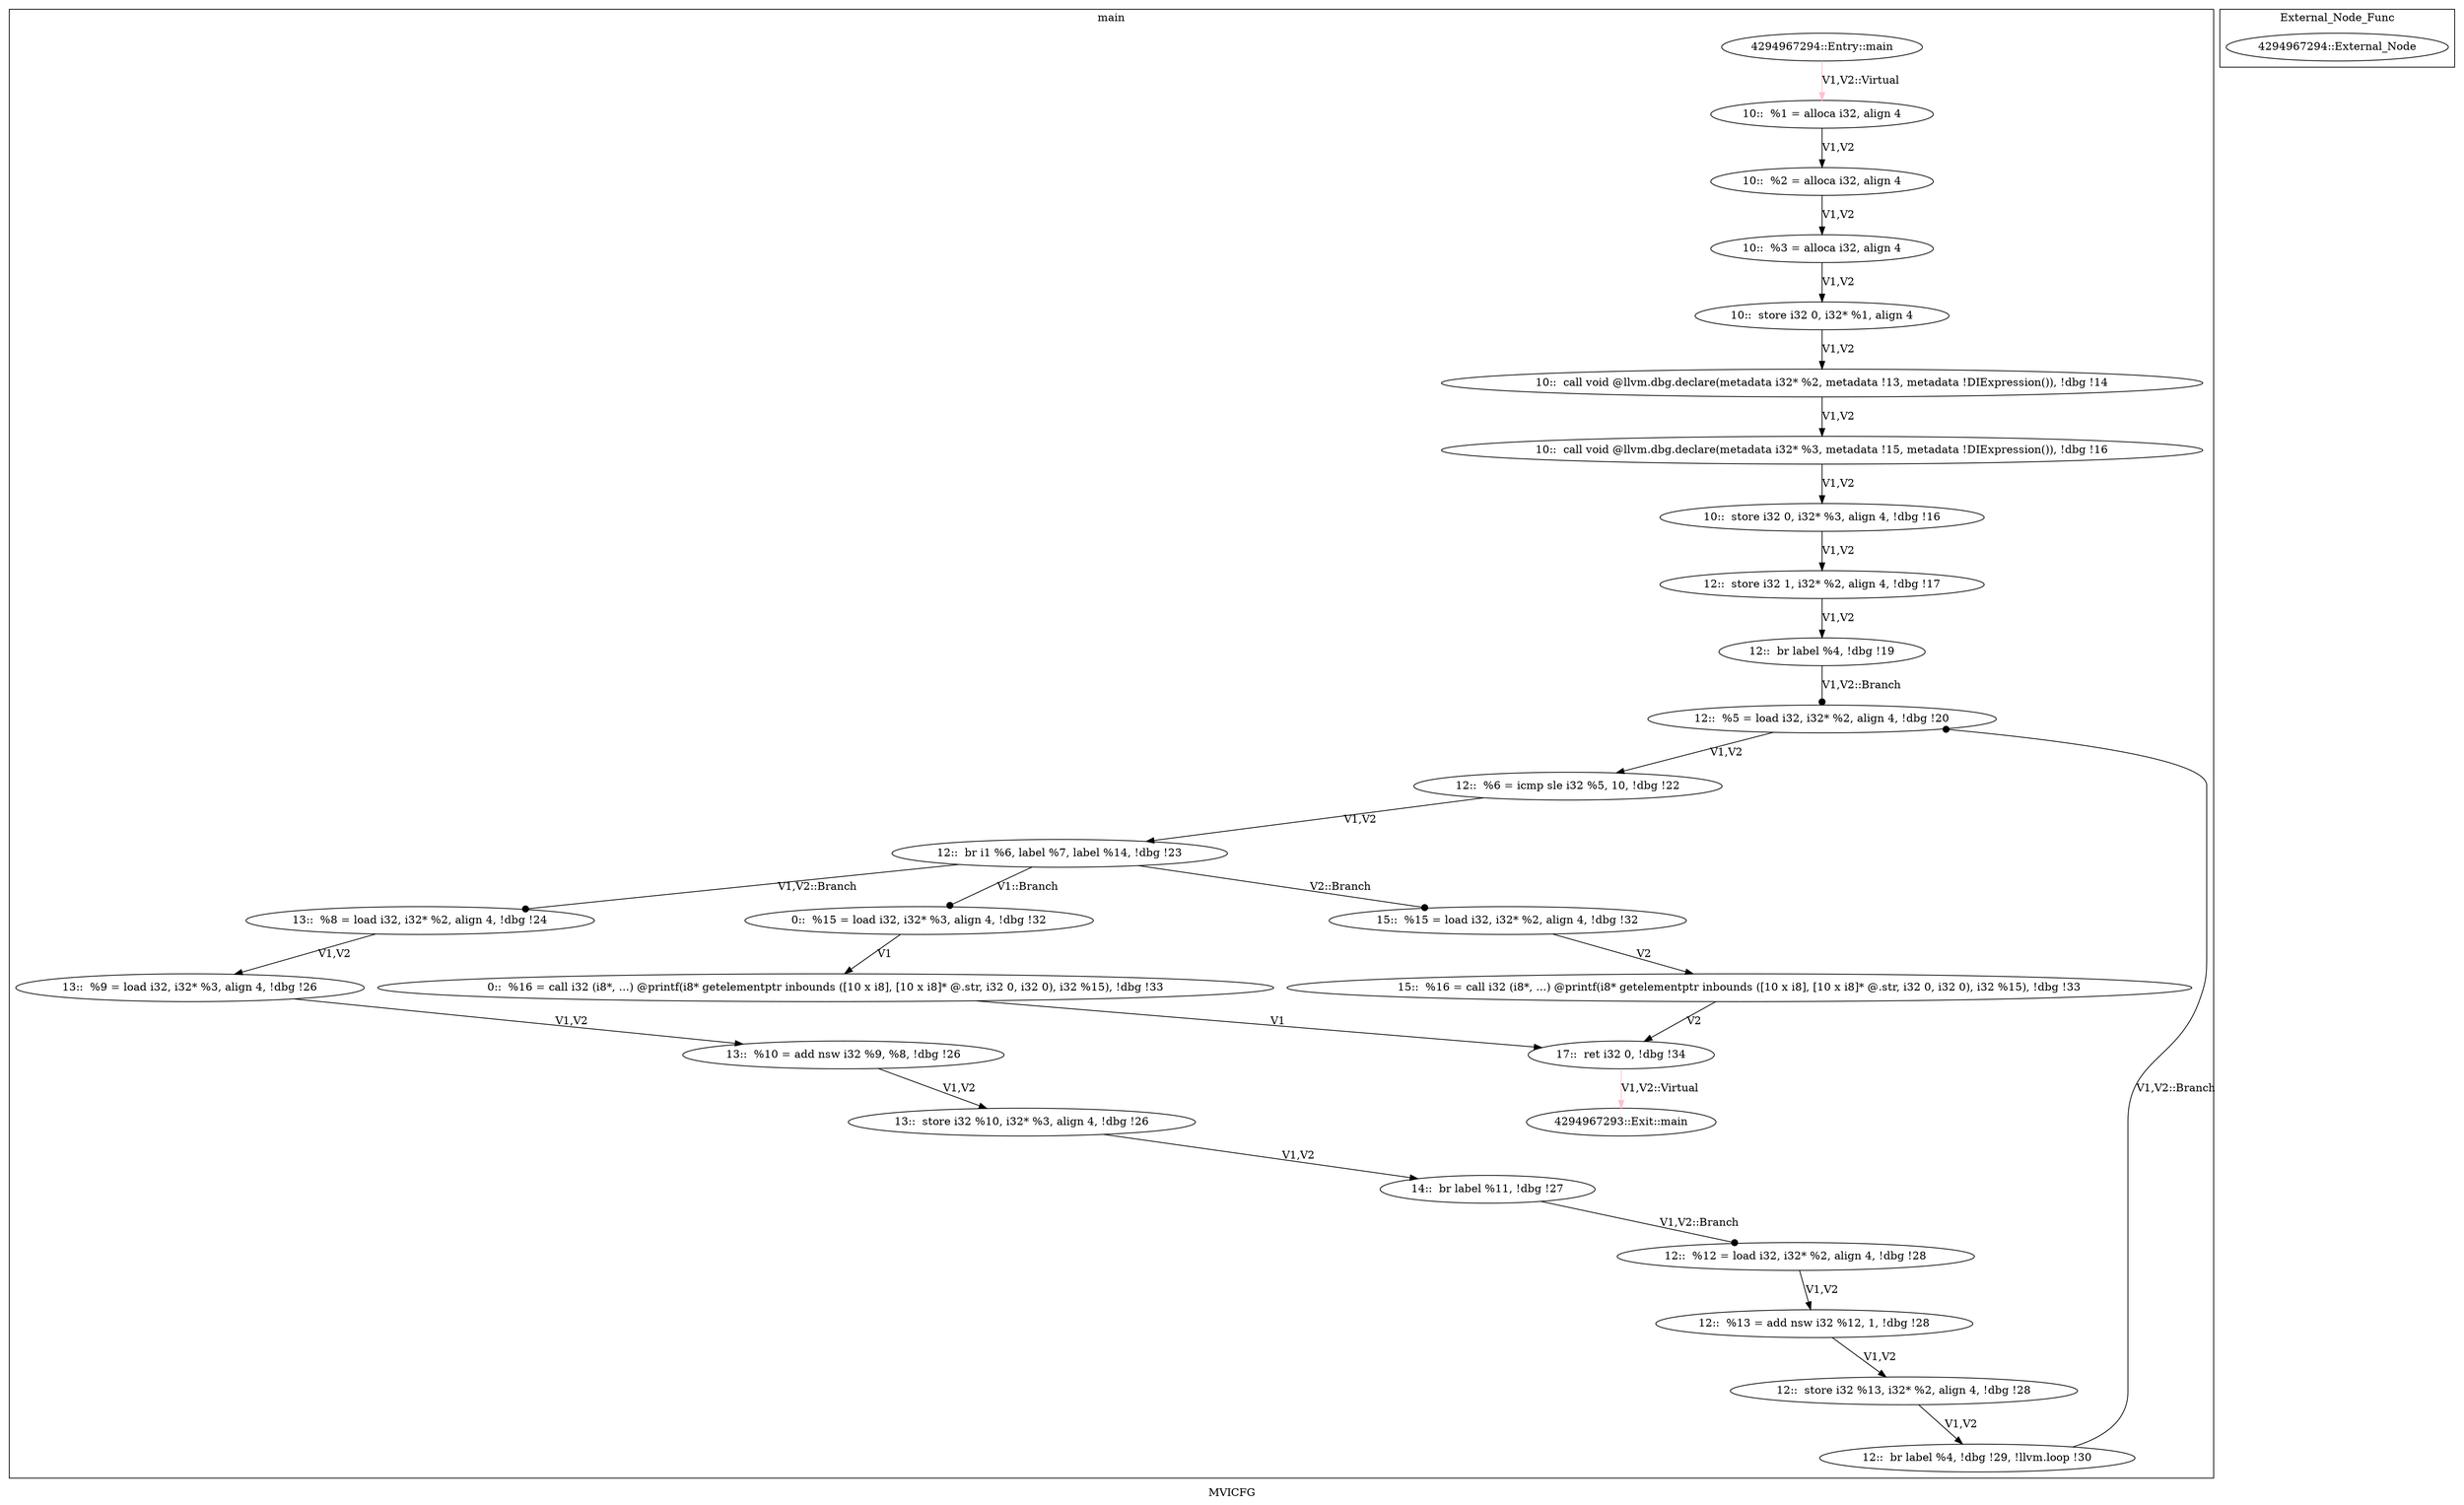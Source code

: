 digraph "MVICFG" {
	label="MVICFG";
/* Generating Nodes */
	subgraph cluster_1 {
		label="main";
		"26" [label="4294967294::Entry::main"];
		"2" [label="10::  %1 = alloca i32, align 4"];
		"3" [label="10::  %2 = alloca i32, align 4"];
		"4" [label="10::  %3 = alloca i32, align 4"];
		"5" [label="10::  store i32 0, i32* %1, align 4"];
		"6" [label="10::  call void @llvm.dbg.declare(metadata i32* %2, metadata !13, metadata !DIExpression()), !dbg !14"];
		"7" [label="10::  call void @llvm.dbg.declare(metadata i32* %3, metadata !15, metadata !DIExpression()), !dbg !16"];
		"8" [label="10::  store i32 0, i32* %3, align 4, !dbg !16"];
		"9" [label="12::  store i32 1, i32* %2, align 4, !dbg !17"];
		"10" [label="12::  br label %4, !dbg !19"];
		"11" [label="12::  %5 = load i32, i32* %2, align 4, !dbg !20"];
		"12" [label="12::  %6 = icmp sle i32 %5, 10, !dbg !22"];
		"13" [label="12::  br i1 %6, label %7, label %14, !dbg !23"];
		"14" [label="13::  %8 = load i32, i32* %2, align 4, !dbg !24"];
		"15" [label="13::  %9 = load i32, i32* %3, align 4, !dbg !26"];
		"16" [label="13::  %10 = add nsw i32 %9, %8, !dbg !26"];
		"17" [label="13::  store i32 %10, i32* %3, align 4, !dbg !26"];
		"18" [label="14::  br label %11, !dbg !27"];
		"19" [label="12::  %12 = load i32, i32* %2, align 4, !dbg !28"];
		"20" [label="12::  %13 = add nsw i32 %12, 1, !dbg !28"];
		"21" [label="12::  store i32 %13, i32* %2, align 4, !dbg !28"];
		"22" [label="12::  br label %4, !dbg !29, !llvm.loop !30"];
		"23" [label="0::  %15 = load i32, i32* %3, align 4, !dbg !32"];
		"24" [label="0::  %16 = call i32 (i8*, ...) @printf(i8* getelementptr inbounds ([10 x i8], [10 x i8]* @.str, i32 0, i32 0), i32 %15), !dbg !33"];
		"25" [label="17::  ret i32 0, !dbg !34"];
		"27" [label="4294967293::Exit::main"];
		"32" [label="15::  %15 = load i32, i32* %2, align 4, !dbg !32"];
		"33" [label="15::  %16 = call i32 (i8*, ...) @printf(i8* getelementptr inbounds ([10 x i8], [10 x i8]* @.str, i32 0, i32 0), i32 %15), !dbg !33"];
	}
	subgraph cluster_30 {
		label="External_Node_Func";
		"31" [label="4294967294::External_Node"];
	}

/* Generating Edges */
		"2" -> "3" [arrowhead = normal, penwidth = 1.0, color = black, label="V1,V2"];
		"3" -> "4" [arrowhead = normal, penwidth = 1.0, color = black, label="V1,V2"];
		"4" -> "5" [arrowhead = normal, penwidth = 1.0, color = black, label="V1,V2"];
		"5" -> "6" [arrowhead = normal, penwidth = 1.0, color = black, label="V1,V2"];
		"6" -> "7" [arrowhead = normal, penwidth = 1.0, color = black, label="V1,V2"];
		"7" -> "8" [arrowhead = normal, penwidth = 1.0, color = black, label="V1,V2"];
		"9" -> "10" [arrowhead = normal, penwidth = 1.0, color = black, label="V1,V2"];
		"11" -> "12" [arrowhead = normal, penwidth = 1.0, color = black, label="V1,V2"];
		"12" -> "13" [arrowhead = normal, penwidth = 1.0, color = black, label="V1,V2"];
		"14" -> "15" [arrowhead = normal, penwidth = 1.0, color = black, label="V1,V2"];
		"15" -> "16" [arrowhead = normal, penwidth = 1.0, color = black, label="V1,V2"];
		"16" -> "17" [arrowhead = normal, penwidth = 1.0, color = black, label="V1,V2"];
		"19" -> "20" [arrowhead = normal, penwidth = 1.0, color = black, label="V1,V2"];
		"20" -> "21" [arrowhead = normal, penwidth = 1.0, color = black, label="V1,V2"];
		"21" -> "22" [arrowhead = normal, penwidth = 1.0, color = black, label="V1,V2"];
		"23" -> "24" [arrowhead = normal, penwidth = 1.0, color = black, label="V1"];
		"26" -> "2" [arrowhead = normal, penwidth = 1.0, color = pink, label="V1,V2::Virtual"];
		"25" -> "27" [arrowhead = normal, penwidth = 1.0, color = pink, label="V1,V2::Virtual"];
		"8" -> "9" [arrowhead = normal, penwidth = 1.0, color = black, label="V1,V2"];
		"10" -> "11" [arrowhead = dot, penwidth = 1.0, color = black, label="V1,V2::Branch"];
		"13" -> "14" [arrowhead = dot, penwidth = 1.0, color = black, label="V1,V2::Branch"];
		"13" -> "23" [arrowhead = dot, penwidth = 1.0, color = black, label="V1::Branch"];
		"17" -> "18" [arrowhead = normal, penwidth = 1.0, color = black, label="V1,V2"];
		"18" -> "19" [arrowhead = dot, penwidth = 1.0, color = black, label="V1,V2::Branch"];
		"22" -> "11" [arrowhead = dot, penwidth = 1.0, color = black, label="V1,V2::Branch"];
		"24" -> "25" [arrowhead = normal, penwidth = 1.0, color = black, label="V1"];
		"13" -> "32" [arrowhead = dot, penwidth = 1.0, color = black, label="V2::Branch"];
		"33" -> "25" [arrowhead = normal, penwidth = 1.0, color = black, label="V2"];
		"32" -> "33" [arrowhead = normal, penwidth = 1.0, color = black, label="V2"];
}
